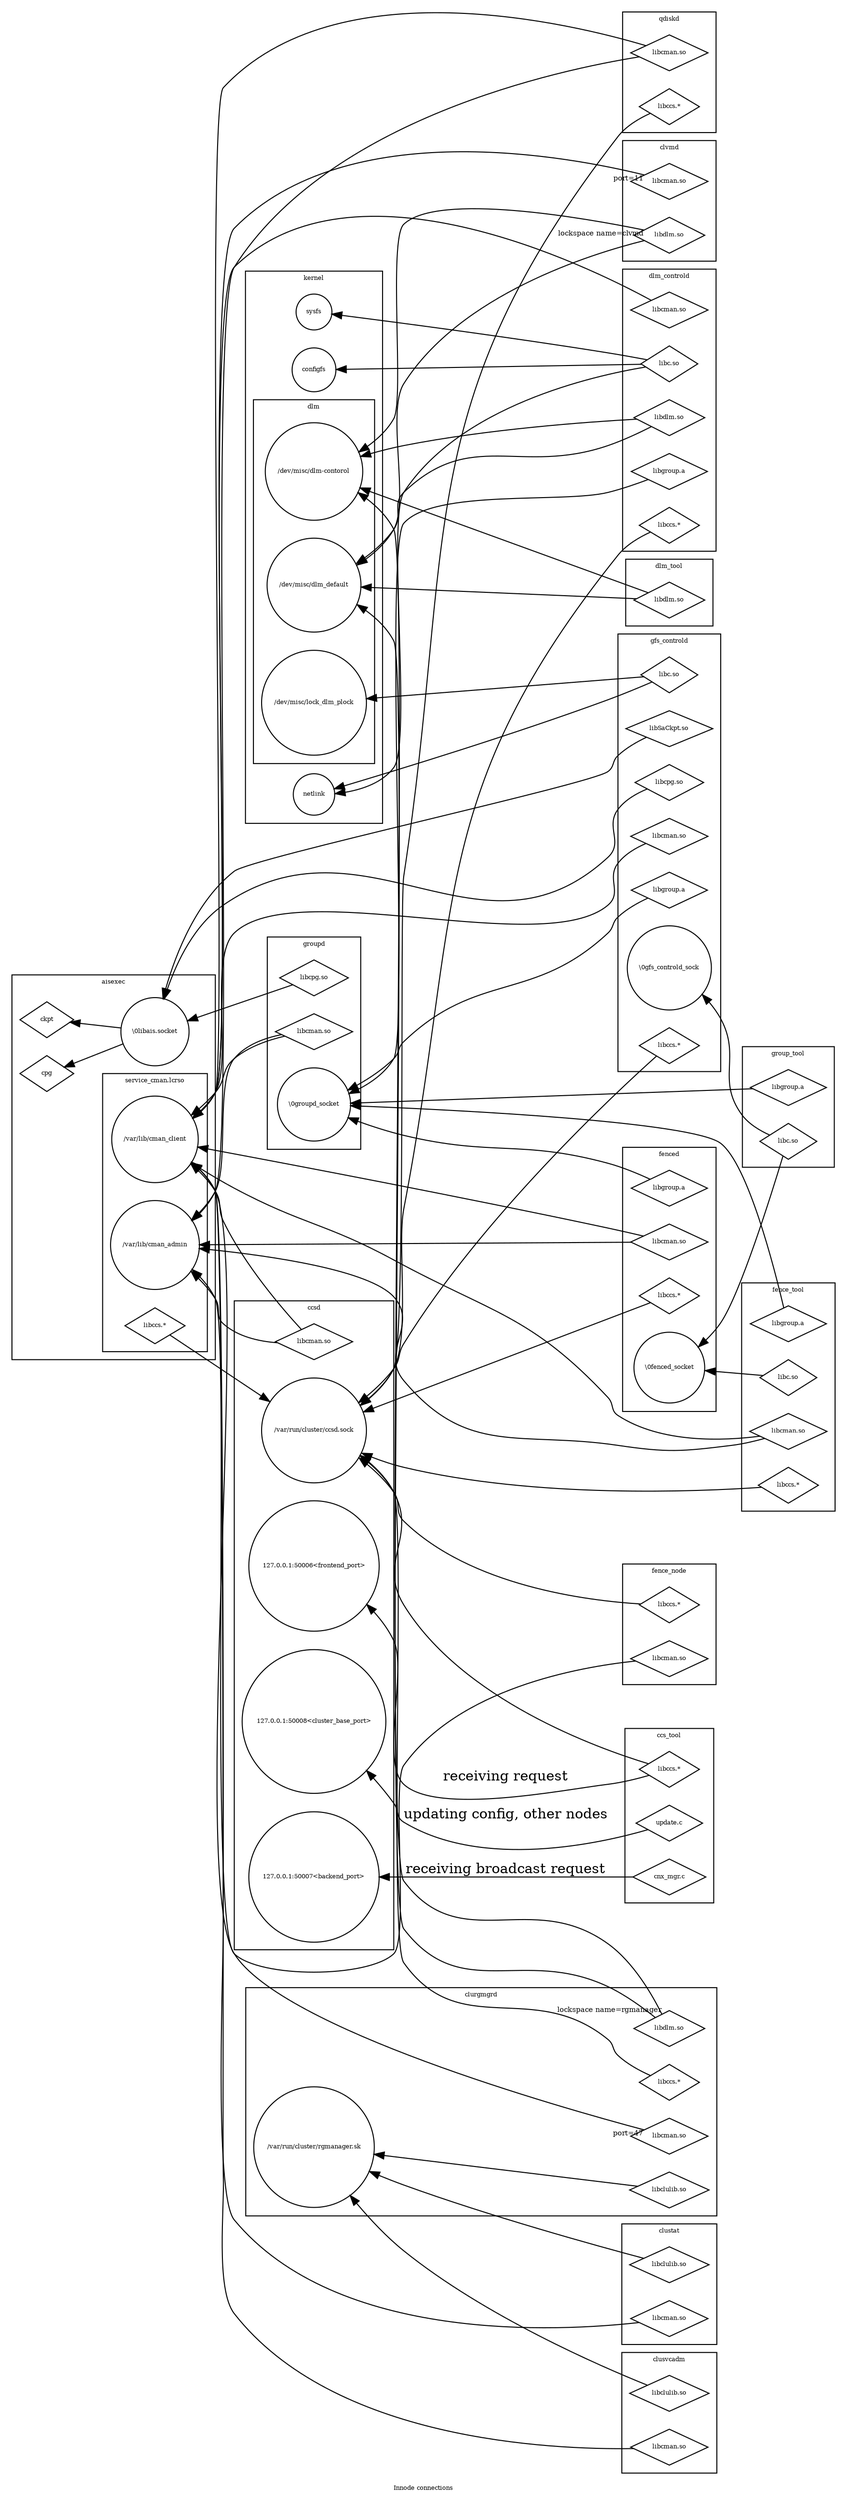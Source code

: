 /*
 * Copyright (C) 2010 Red Hat, Inc.
 * Copyright (C) 2010 Masatake YAMATO
 */
 
digraph innode {
	graph[fontsize=6,label="Innode connections",rankdir=RL];	
	node[fontsize=6];

        subgraph clusterkernel  {
		label = "kernel"
		"sysfs"[shape=circle];
		"configfs"[shape=circle];
		"netlink"[shape=circle];
		subgraph clusterdlm {
			label="dlm";
			"/dev/misc/dlm-contorol"[shape=circle];
			"/dev/misc/dlm_default"[shape=circle];
			"/dev/misc/lock_dlm_plock"[shape=circle];
		}
		subgraph clustergfs {
			label="gfs";
		}
        }
	
	subgraph clusteraisexec {
		label = "aisexec";
		"\\0libais.socket"[shape=circle];
		"cpg"[shape=diamond];
		"ckpt"[shape=diamond];
		subgraph clusterserviceCman {
			label = "service_cman.lcrso";
			"/var/lib/cman_client"[shape=circle];
			"/var/lib/cman_admin"[shape=circle];
			"cman_libccs.*"[shape=diamond,label="libccs.*"];
	        }
        }
	subgraph clustergroupd {
		label = "groupd";
		"groupd_libcpg.so"[shape=diamond,label="libcpg.so"];
		"groupd_libcman.so"[shape=diamond,label="libcman.so"];
		"\\0groupd_socket"[shape=circle];
	}
	subgraph clusterccsd {
 		label = "ccsd";
		"127.0.0.1:50006<frontend_port>"[shape=circle];
		"127.0.0.1:50007<backend_port>"[shape=circle];
		"127.0.0.1:50008<cluster_base_port>"[shape=circle];
		"/var/run/cluster/ccsd.sock"[shape=circle]; //local
		"ccsd_libcman.so"[shape=diamond,label="libcman.so"];
        }
	subgraph clusterqdiskd {
		label = "qdiskd";
		"qdiskd_libcman.so"[shape=diamond,label="libcman.so"];
		"qdiskd_libccs.*" [shape=diamond,label="libccs.*"];
	}
	subgraph clusterfenced {
		label = "fenced";
                "fenced_libgroup.a"[shape=diamond, label="libgroup.a"];
		"fenced_libcman.so"[shape=diamond, label="libcman.so"];
		"fenced_libccs.*"[shape=diamond, label="libccs.*"];
		"\\0fenced_socket" [shape=circle];
	}
	subgraph clusterdlmcontrold {
		label = "dlm_controld";
		"dlm_controld_libcman.so" [shape=diamond,label="libcman.so"];
		"dlm_controld_libccs.*"   [shape=diamond,label="libccs.*"];
		"dlm_controld_libgroup.a" [shape=diamond,label="libgroup.a"];
		"dlm_controld_libdlm.so"  [shape=diamond,label="libdlm.so"];
		"dlm_controld_libc.so"    [shape=diamond,label="libc.so"];
		// cpg is for dealock handling. Not enabled yet.
	}
	subgraph clustergfscontrold {
		label = "gfs_controld";
		"gfs_controld_libcman.so" [shape=diamond,label="libcman.so"];
		"gfs_controld_libccs.*"   [shape=diamond,label="libccs.*"];
		"gfs_controld_libgroup.a" [shape=diamond,label="libgroup.a"];
		"gfs_controld_libSaCkpt.so" [shape=diamond,label="libSaCkpt.so"];
		"gfs_controld_libcpg.so" [shape=diamond,label="libcpg.so"];
		"\\0gfs_controld_sock"   [shape=circle];
		"gfs_controld_libc.so"   [shape=diamond,label="libc.so"];
		
		// ??? -> kernel
		
        }
        subgraph clustergrouptool {
		label = "group_tool";
		"group_tool_libgroup.a"[shape=diamond,label="libgroup.a"];
		"group_tool_libc.so"[shape=diamond,label="libc.so"];
	}

        subgraph clusterfencetool {
		label = "fence_tool";
		"fence_tool_libgroup.a"[shape=diamond,label="libgroup.a"]; 
		"fence_tool_libcman.so"[shape=diamond,label="libcman.so"];
		"fence_tool_libccs.*"[shape=diamond,label="libccs.*"];
		"fence_tool_libc.so" [shape=diamond,label="libc.so"];
	}

        subgraph clusterccstool {
		label = "ccs_tool";
		"ccs_tool_libccs.*"[shape=diamond,label="libccs.*"];
		"ccs_tool_update.c"[shape=diamond,label="update.c"]
		"ccs_tool_cnx_mgr.c"[shape=diamond,label="cnx_mgr.c"]
	}

        subgraph clusterdlmtool {
		label = "dlm_tool";
		"dlm_tool_libdlm.so"[shape=diamond,label="libdlm.so"]; 
	}

        subgraph clusterfencenode {
		label = "fence_node";
		"fence_node_libcman.so"[shape=diamond,label="libcman.so"]; //admin
		"fence_node_libccs.*"[shape=diamond,label="libccs.*"];
	}

//        subgraph clusterrgmanager {
//		label="rgmanager";
        subgraph clusterclurgmgrd {
		label="clurgmgrd";
		"clurgmgrd_libcman.so"[shape=diamond,label="libcman.so"];
		"clurgmgrd_libccs.*"[shape=diamond,label="libccs.*"];
		"clurgmgrd_libdlm.so"[shape=diamond,label="libdlm.so"];
		"clurgmgrd_libclulib.so"[shape=diamond,label="libclulib.so"];
		"/var/run/cluster/rgmanager.sk"[shape=circle,label="/var/run/cluster/rgmanager.sk"];
		// UNIX SOCKET???cnx_mgr.c
	}
	subgraph clusterclusvcadm {
		label="clusvcadm";
		// "clusvcadm_libcman.so"[shape=diamond,label="libcman.so"];
		"clusvcadm_libclulib.so"[shape=diamond,label="libclulib.so"];
		"clusvcadm_libcman.so"[shape=diamond,label="libcman.so"];
		
        }
	subgraph clusterclustat {
		label="clustat";
		// "clusvcadm_libcman.so"[shape=diamond,label="libcman.so"];
		"clustat_libclulib.so"[shape=diamond,label="libclulib.so"];
		"clustat_libcman.so"[shape=diamond,label="libcman.so"];
		
        }
	subgraph clusterclvmd {
		label="clvmd";
		"clvmd_libcman.so"[shape=diamond,label="libcman.so"];
		"clvmd_libdlm.so" [shape=diamond,label="libdlm.so"];
		
	}
//	}
	//
        // aisexec
	//
	"\\0libais.socket"->"cpg";
	"\\0libais.socket"->"ckpt";
	"cman_libccs.*"->"/var/run/cluster/ccsd.sock";
	"ccsd_libcman.so"->"/var/lib/cman_client";
	"ccsd_libcman.so"->"/var/lib/cman_admin";
	//
	// groupd
	//
	"groupd_libcpg.so"->"\\0libais.socket"
	"groupd_libcman.so"->"/var/lib/cman_client";
	"groupd_libcman.so"->"/var/lib/cman_admin";
	//
        // fenced
	//
        "fenced_libgroup.a"->"\\0groupd_socket";
	"fenced_libcman.so"->"/var/lib/cman_client";
	"fenced_libcman.so"->"/var/lib/cman_admin";	
	"fenced_libccs.*"->"/var/run/cluster/ccsd.sock";
	//
        // qdiskd
	//
	"qdiskd_libcman.so"->"/var/lib/cman_client";
	"qdiskd_libcman.so"->"/var/lib/cman_admin";
	"qdiskd_libccs.*"->"/var/run/cluster/ccsd.sock";
	//
	// dlm_controld
	//
	"dlm_controld_libcman.so"->"/var/lib/cman_client";
	// client only
	"dlm_controld_libccs.*"->"/var/run/cluster/ccsd.sock";
	"dlm_controld_libgroup.a"->"\\0groupd_socket";
	"dlm_controld_libc.so"->"sysfs";
	"dlm_controld_libc.so"->"configfs";
	"dlm_controld_libc.so"->"netlink";
	"dlm_controld_libdlm.so"->"/dev/misc/dlm-contorol";
	"dlm_controld_libdlm.so"->"/dev/misc/dlm_default";
	//
	// gfs_controld
	//
	"gfs_controld_libcman.so"->"/var/lib/cman_client";
	// client only
	"gfs_controld_libccs.*"->"/var/run/cluster/ccsd.sock";
	"gfs_controld_libgroup.a"->"\\0groupd_socket";
	"gfs_controld_libcpg.so"->"\\0libais.socket";
	"gfs_controld_libSaCkpt.so"->"\\0libais.socket";
	"gfs_controld_libc.so"->"netlink";
	"gfs_controld_libc.so"->"/dev/misc/lock_dlm_plock";
	
	//
	// group_tool
	//
	"group_tool_libgroup.a"->"\\0groupd_socket";
	"group_tool_libc.so"->"\\0fenced_socket";
	"group_tool_libc.so"->"\\0gfs_controld_sock";
	
	//
        // fence_tool
	//
	"fence_tool_libcman.so"->"/var/lib/cman_client";
	"fence_tool_libcman.so"->"/var/lib/cman_admin";
	"fence_tool_libccs.*"->"/var/run/cluster/ccsd.sock";
	"fence_tool_libgroup.a"->"\\0groupd_socket";
	"fence_tool_libc.so"->"\\0fenced_socket";
		
	//
	// ccs_tool
	//
	/* See cman/// ccs/lib/libccs.c::setup_interface() */
	"ccs_tool_libccs.*"->"/var/run/cluster/ccsd.sock";
	"ccs_tool_libccs.*"->"127.0.0.1:50006<frontend_port>"[label="receiving request"];
	"ccs_tool_update.c"->"127.0.0.1:50008<cluster_base_port>"[label="updating config, other nodes"];
	"ccs_tool_cnx_mgr.c"->"127.0.0.1:50007<backend_port>"[label="receiving broadcast request"];
	
	//
	// dlm_tool
	//
	"dlm_tool_libdlm.so"->"/dev/misc/dlm-contorol";
	"dlm_tool_libdlm.so"->"/dev/misc/dlm_default";
	//
	// fence_node
	//
	"fence_node_libcman.so"->"/var/lib/cman_admin";
	"fence_node_libccs.*"->"/var/run/cluster/ccsd.sock";
	//
	// clurgmgrd
	//
	"clurgmgrd_libcman.so"->"/var/lib/cman_client"[taillabel = "port=47", fontsize=7]; 
	"clurgmgrd_libccs.*"->"/var/run/cluster/ccsd.sock";
	"clurgmgrd_libdlm.so"->"/dev/misc/dlm-contorol"[taillabel ="lockspace name=rgmanager", fontsize=7];
	"clurgmgrd_libdlm.so"->"/dev/misc/dlm_default"; //???
	"clurgmgrd_libclulib.so"->"/var/run/cluster/rgmanager.sk";
	//
	// clusvcadm
	//
	"clusvcadm_libclulib.so"->"/var/run/cluster/rgmanager.sk";
	"clusvcadm_libcman.so"->"/var/lib/cman_client"; //???
	//
	// clustat
	//
	"clustat_libclulib.so"->"/var/run/cluster/rgmanager.sk";
	"clustat_libcman.so"->"/var/lib/cman_client"; //???
	//
	// clvmd
	//
	"clvmd_libcman.so"->"/var/lib/cman_client"[taillabel = "port=11", fontsize=7]; 
	"clvmd_libdlm.so"->"/dev/misc/dlm-contorol"[taillabel ="lockspace name=clvmd", fontsize=7];
	"clvmd_libdlm.so"->"/dev/misc/dlm_default"; //???
}